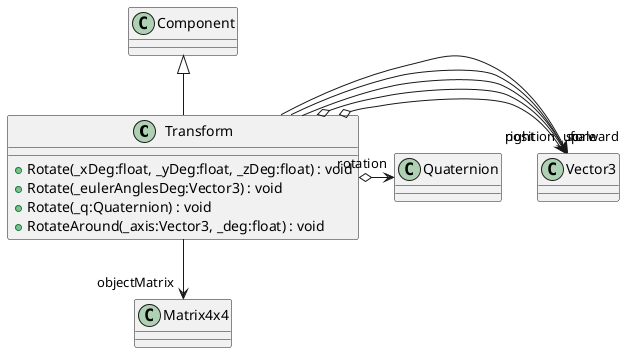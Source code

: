 @startuml
class Transform {
    + Rotate(_xDeg:float, _yDeg:float, _zDeg:float) : void
    + Rotate(_eulerAnglesDeg:Vector3) : void
    + Rotate(_q:Quaternion) : void
    + RotateAround(_axis:Vector3, _deg:float) : void
}
Component <|-- Transform
Transform o-> "position" Vector3
Transform o-> "rotation" Quaternion
Transform o-> "scale" Vector3
Transform --> "objectMatrix" Matrix4x4
Transform --> "right" Vector3
Transform --> "forward" Vector3
Transform --> "up" Vector3
@enduml
